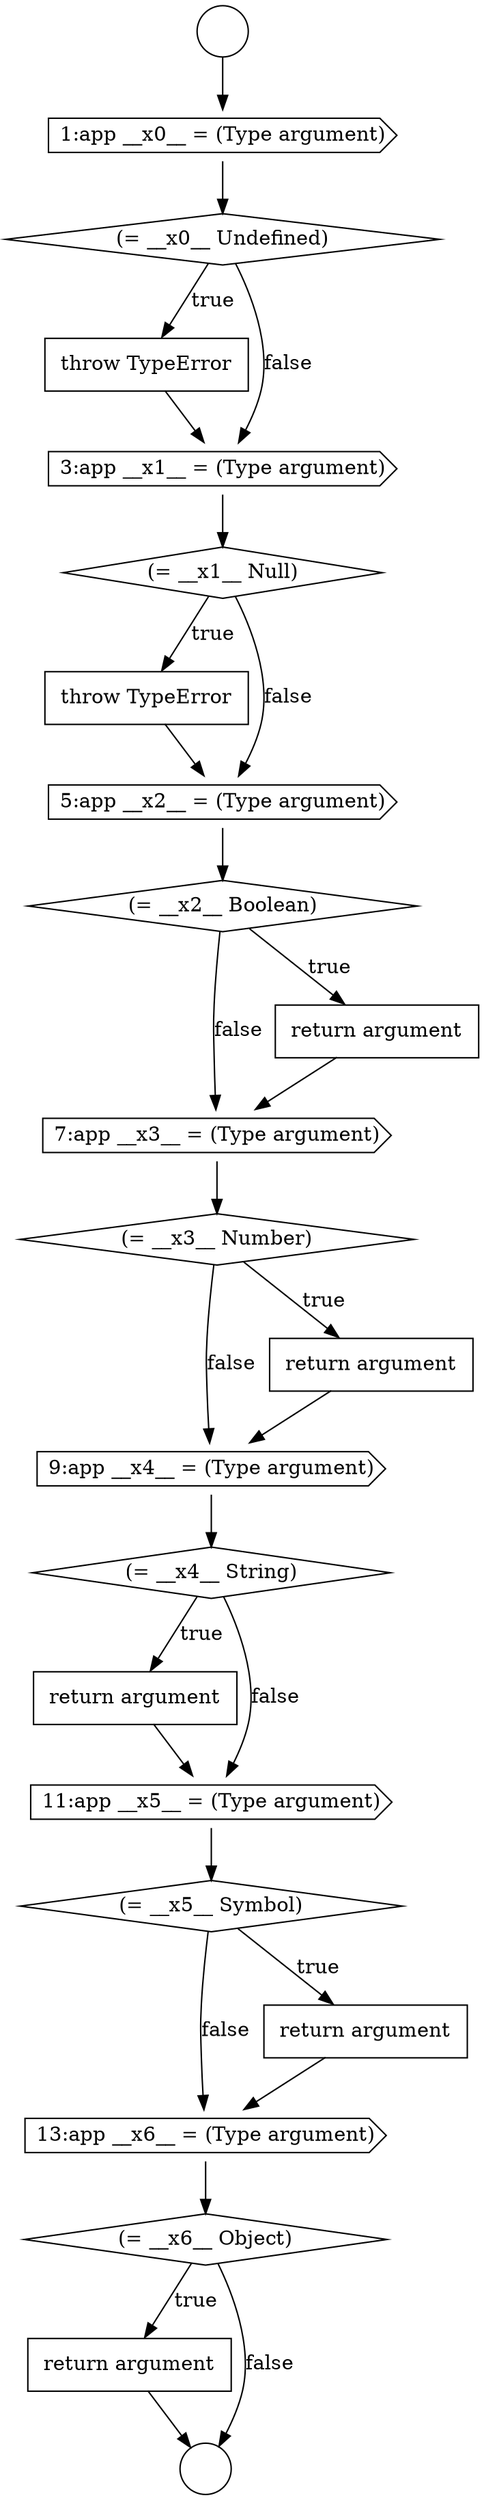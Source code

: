 digraph {
  node19971 [shape=none, margin=0, label=<<font color="black">
    <table border="0" cellborder="1" cellspacing="0" cellpadding="10">
      <tr><td align="left">return argument</td></tr>
    </table>
  </font>> color="black" fillcolor="white" style=filled]
  node19964 [shape=diamond, label=<<font color="black">(= __x2__ Boolean)</font>> color="black" fillcolor="white" style=filled]
  node19975 [shape=cds, label=<<font color="black">13:app __x6__ = (Type argument)</font>> color="black" fillcolor="white" style=filled]
  node19967 [shape=diamond, label=<<font color="black">(= __x3__ Number)</font>> color="black" fillcolor="white" style=filled]
  node19977 [shape=none, margin=0, label=<<font color="black">
    <table border="0" cellborder="1" cellspacing="0" cellpadding="10">
      <tr><td align="left">return argument</td></tr>
    </table>
  </font>> color="black" fillcolor="white" style=filled]
  node19966 [shape=cds, label=<<font color="black">7:app __x3__ = (Type argument)</font>> color="black" fillcolor="white" style=filled]
  node19973 [shape=diamond, label=<<font color="black">(= __x5__ Symbol)</font>> color="black" fillcolor="white" style=filled]
  node19962 [shape=none, margin=0, label=<<font color="black">
    <table border="0" cellborder="1" cellspacing="0" cellpadding="10">
      <tr><td align="left">throw TypeError</td></tr>
    </table>
  </font>> color="black" fillcolor="white" style=filled]
  node19969 [shape=cds, label=<<font color="black">9:app __x4__ = (Type argument)</font>> color="black" fillcolor="white" style=filled]
  node19957 [shape=cds, label=<<font color="black">1:app __x0__ = (Type argument)</font>> color="black" fillcolor="white" style=filled]
  node19955 [shape=circle label=" " color="black" fillcolor="white" style=filled]
  node19968 [shape=none, margin=0, label=<<font color="black">
    <table border="0" cellborder="1" cellspacing="0" cellpadding="10">
      <tr><td align="left">return argument</td></tr>
    </table>
  </font>> color="black" fillcolor="white" style=filled]
  node19959 [shape=none, margin=0, label=<<font color="black">
    <table border="0" cellborder="1" cellspacing="0" cellpadding="10">
      <tr><td align="left">throw TypeError</td></tr>
    </table>
  </font>> color="black" fillcolor="white" style=filled]
  node19956 [shape=circle label=" " color="black" fillcolor="white" style=filled]
  node19972 [shape=cds, label=<<font color="black">11:app __x5__ = (Type argument)</font>> color="black" fillcolor="white" style=filled]
  node19963 [shape=cds, label=<<font color="black">5:app __x2__ = (Type argument)</font>> color="black" fillcolor="white" style=filled]
  node19960 [shape=cds, label=<<font color="black">3:app __x1__ = (Type argument)</font>> color="black" fillcolor="white" style=filled]
  node19965 [shape=none, margin=0, label=<<font color="black">
    <table border="0" cellborder="1" cellspacing="0" cellpadding="10">
      <tr><td align="left">return argument</td></tr>
    </table>
  </font>> color="black" fillcolor="white" style=filled]
  node19976 [shape=diamond, label=<<font color="black">(= __x6__ Object)</font>> color="black" fillcolor="white" style=filled]
  node19974 [shape=none, margin=0, label=<<font color="black">
    <table border="0" cellborder="1" cellspacing="0" cellpadding="10">
      <tr><td align="left">return argument</td></tr>
    </table>
  </font>> color="black" fillcolor="white" style=filled]
  node19961 [shape=diamond, label=<<font color="black">(= __x1__ Null)</font>> color="black" fillcolor="white" style=filled]
  node19970 [shape=diamond, label=<<font color="black">(= __x4__ String)</font>> color="black" fillcolor="white" style=filled]
  node19958 [shape=diamond, label=<<font color="black">(= __x0__ Undefined)</font>> color="black" fillcolor="white" style=filled]
  node19973 -> node19974 [label=<<font color="black">true</font>> color="black"]
  node19973 -> node19975 [label=<<font color="black">false</font>> color="black"]
  node19975 -> node19976 [ color="black"]
  node19963 -> node19964 [ color="black"]
  node19957 -> node19958 [ color="black"]
  node19967 -> node19968 [label=<<font color="black">true</font>> color="black"]
  node19967 -> node19969 [label=<<font color="black">false</font>> color="black"]
  node19966 -> node19967 [ color="black"]
  node19976 -> node19977 [label=<<font color="black">true</font>> color="black"]
  node19976 -> node19956 [label=<<font color="black">false</font>> color="black"]
  node19974 -> node19975 [ color="black"]
  node19972 -> node19973 [ color="black"]
  node19959 -> node19960 [ color="black"]
  node19970 -> node19971 [label=<<font color="black">true</font>> color="black"]
  node19970 -> node19972 [label=<<font color="black">false</font>> color="black"]
  node19961 -> node19962 [label=<<font color="black">true</font>> color="black"]
  node19961 -> node19963 [label=<<font color="black">false</font>> color="black"]
  node19962 -> node19963 [ color="black"]
  node19965 -> node19966 [ color="black"]
  node19960 -> node19961 [ color="black"]
  node19958 -> node19959 [label=<<font color="black">true</font>> color="black"]
  node19958 -> node19960 [label=<<font color="black">false</font>> color="black"]
  node19964 -> node19965 [label=<<font color="black">true</font>> color="black"]
  node19964 -> node19966 [label=<<font color="black">false</font>> color="black"]
  node19955 -> node19957 [ color="black"]
  node19977 -> node19956 [ color="black"]
  node19968 -> node19969 [ color="black"]
  node19971 -> node19972 [ color="black"]
  node19969 -> node19970 [ color="black"]
}
